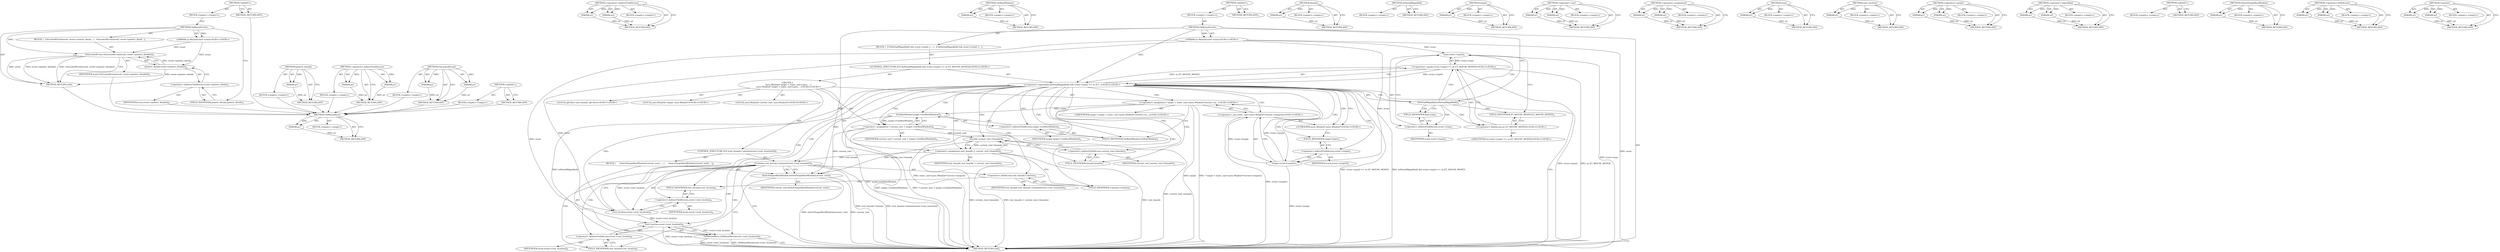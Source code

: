 digraph "&lt;global&gt;" {
vulnerable_146 [label=<(METHOD,OnMouseMove)>];
vulnerable_147 [label=<(PARAM,p1)>];
vulnerable_148 [label=<(BLOCK,&lt;empty&gt;,&lt;empty&gt;)>];
vulnerable_149 [label=<(METHOD_RETURN,ANY)>];
vulnerable_101 [label=<(METHOD,&lt;operator&gt;.indirectFieldAccess)>];
vulnerable_102 [label=<(PARAM,p1)>];
vulnerable_103 [label=<(PARAM,p2)>];
vulnerable_104 [label=<(BLOCK,&lt;empty&gt;,&lt;empty&gt;)>];
vulnerable_105 [label=<(METHOD_RETURN,ANY)>];
vulnerable_125 [label=<(METHOD,GetRootWindow)>];
vulnerable_126 [label=<(PARAM,p1)>];
vulnerable_127 [label=<(BLOCK,&lt;empty&gt;,&lt;empty&gt;)>];
vulnerable_128 [label=<(METHOD_RETURN,ANY)>];
vulnerable_6 [label=<(METHOD,&lt;global&gt;)<SUB>1</SUB>>];
vulnerable_7 [label=<(BLOCK,&lt;empty&gt;,&lt;empty&gt;)<SUB>1</SUB>>];
vulnerable_8 [label=<(METHOD,OnMouseEvent)<SUB>1</SUB>>];
vulnerable_9 [label="<(PARAM,ui::MouseEvent* event)<SUB>1</SUB>>"];
vulnerable_10 [label=<(BLOCK,{
  if (IsPartialMagnified() &amp;&amp; event-&gt;type() =...,{
  if (IsPartialMagnified() &amp;&amp; event-&gt;type() =...)<SUB>1</SUB>>];
vulnerable_11 [label="<(CONTROL_STRUCTURE,IF,if (IsPartialMagnified() &amp;&amp; event-&gt;type() == ui::ET_MOUSE_MOVED))<SUB>2</SUB>>"];
vulnerable_12 [label="<(&lt;operator&gt;.logicalAnd,IsPartialMagnified() &amp;&amp; event-&gt;type() == ui::ET...)<SUB>2</SUB>>"];
vulnerable_13 [label=<(IsPartialMagnified,IsPartialMagnified())<SUB>2</SUB>>];
vulnerable_14 [label="<(&lt;operator&gt;.equals,event-&gt;type() == ui::ET_MOUSE_MOVED)<SUB>2</SUB>>"];
vulnerable_15 [label=<(type,event-&gt;type())<SUB>2</SUB>>];
vulnerable_16 [label=<(&lt;operator&gt;.indirectFieldAccess,event-&gt;type)<SUB>2</SUB>>];
vulnerable_17 [label=<(IDENTIFIER,event,event-&gt;type())<SUB>2</SUB>>];
vulnerable_18 [label=<(FIELD_IDENTIFIER,type,type)<SUB>2</SUB>>];
vulnerable_19 [label="<(&lt;operator&gt;.fieldAccess,ui::ET_MOUSE_MOVED)<SUB>2</SUB>>"];
vulnerable_20 [label="<(IDENTIFIER,ui,event-&gt;type() == ui::ET_MOUSE_MOVED)<SUB>2</SUB>>"];
vulnerable_21 [label=<(FIELD_IDENTIFIER,ET_MOUSE_MOVED,ET_MOUSE_MOVED)<SUB>2</SUB>>];
vulnerable_22 [label="<(BLOCK,{
    aura::Window* target = static_cast&lt;aura::...,{
    aura::Window* target = static_cast&lt;aura::...)<SUB>2</SUB>>"];
vulnerable_23 [label="<(LOCAL,aura.Window* target: aura.Window*)<SUB>3</SUB>>"];
vulnerable_24 [label="<(&lt;operator&gt;.assignment,* target = static_cast&lt;aura::Window*&gt;(event-&gt;ta...)<SUB>3</SUB>>"];
vulnerable_25 [label="<(IDENTIFIER,target,* target = static_cast&lt;aura::Window*&gt;(event-&gt;ta...)<SUB>3</SUB>>"];
vulnerable_26 [label="<(&lt;operator&gt;.cast,static_cast&lt;aura::Window*&gt;(event-&gt;target()))<SUB>3</SUB>>"];
vulnerable_27 [label="<(UNKNOWN,aura::Window*,aura::Window*)<SUB>3</SUB>>"];
vulnerable_28 [label=<(target,event-&gt;target())<SUB>3</SUB>>];
vulnerable_29 [label=<(&lt;operator&gt;.indirectFieldAccess,event-&gt;target)<SUB>3</SUB>>];
vulnerable_30 [label=<(IDENTIFIER,event,event-&gt;target())<SUB>3</SUB>>];
vulnerable_31 [label=<(FIELD_IDENTIFIER,target,target)<SUB>3</SUB>>];
vulnerable_32 [label="<(LOCAL,aura.Window* current_root: aura.Window*)<SUB>4</SUB>>"];
vulnerable_33 [label=<(&lt;operator&gt;.assignment,* current_root = target-&gt;GetRootWindow())<SUB>4</SUB>>];
vulnerable_34 [label=<(IDENTIFIER,current_root,* current_root = target-&gt;GetRootWindow())<SUB>4</SUB>>];
vulnerable_35 [label=<(GetRootWindow,target-&gt;GetRootWindow())<SUB>4</SUB>>];
vulnerable_36 [label=<(&lt;operator&gt;.indirectFieldAccess,target-&gt;GetRootWindow)<SUB>4</SUB>>];
vulnerable_37 [label=<(IDENTIFIER,target,target-&gt;GetRootWindow())<SUB>4</SUB>>];
vulnerable_38 [label=<(FIELD_IDENTIFIER,GetRootWindow,GetRootWindow)<SUB>4</SUB>>];
vulnerable_39 [label="<(LOCAL,gfx.Rect root_bounds: gfx.Rect)<SUB>5</SUB>>"];
vulnerable_40 [label=<(&lt;operator&gt;.assignment,root_bounds = current_root-&gt;bounds())<SUB>5</SUB>>];
vulnerable_41 [label=<(IDENTIFIER,root_bounds,root_bounds = current_root-&gt;bounds())<SUB>5</SUB>>];
vulnerable_42 [label=<(bounds,current_root-&gt;bounds())<SUB>5</SUB>>];
vulnerable_43 [label=<(&lt;operator&gt;.indirectFieldAccess,current_root-&gt;bounds)<SUB>5</SUB>>];
vulnerable_44 [label=<(IDENTIFIER,current_root,current_root-&gt;bounds())<SUB>5</SUB>>];
vulnerable_45 [label=<(FIELD_IDENTIFIER,bounds,bounds)<SUB>5</SUB>>];
vulnerable_46 [label=<(CONTROL_STRUCTURE,IF,if (root_bounds.Contains(event-&gt;root_location())))<SUB>6</SUB>>];
vulnerable_47 [label=<(Contains,root_bounds.Contains(event-&gt;root_location()))<SUB>6</SUB>>];
vulnerable_48 [label=<(&lt;operator&gt;.fieldAccess,root_bounds.Contains)<SUB>6</SUB>>];
vulnerable_49 [label=<(IDENTIFIER,root_bounds,root_bounds.Contains(event-&gt;root_location()))<SUB>6</SUB>>];
vulnerable_50 [label=<(FIELD_IDENTIFIER,Contains,Contains)<SUB>6</SUB>>];
vulnerable_51 [label=<(root_location,event-&gt;root_location())<SUB>6</SUB>>];
vulnerable_52 [label=<(&lt;operator&gt;.indirectFieldAccess,event-&gt;root_location)<SUB>6</SUB>>];
vulnerable_53 [label=<(IDENTIFIER,event,event-&gt;root_location())<SUB>6</SUB>>];
vulnerable_54 [label=<(FIELD_IDENTIFIER,root_location,root_location)<SUB>6</SUB>>];
vulnerable_55 [label=<(BLOCK,{
      SwitchTargetRootWindow(current_root);
 ...,{
      SwitchTargetRootWindow(current_root);
 ...)<SUB>6</SUB>>];
vulnerable_56 [label=<(SwitchTargetRootWindow,SwitchTargetRootWindow(current_root))<SUB>7</SUB>>];
vulnerable_57 [label=<(IDENTIFIER,current_root,SwitchTargetRootWindow(current_root))<SUB>7</SUB>>];
vulnerable_58 [label=<(OnMouseMove,OnMouseMove(event-&gt;root_location()))<SUB>8</SUB>>];
vulnerable_59 [label=<(root_location,event-&gt;root_location())<SUB>8</SUB>>];
vulnerable_60 [label=<(&lt;operator&gt;.indirectFieldAccess,event-&gt;root_location)<SUB>8</SUB>>];
vulnerable_61 [label=<(IDENTIFIER,event,event-&gt;root_location())<SUB>8</SUB>>];
vulnerable_62 [label=<(FIELD_IDENTIFIER,root_location,root_location)<SUB>8</SUB>>];
vulnerable_63 [label=<(METHOD_RETURN,void)<SUB>1</SUB>>];
vulnerable_65 [label=<(METHOD_RETURN,ANY)<SUB>1</SUB>>];
vulnerable_129 [label=<(METHOD,bounds)>];
vulnerable_130 [label=<(PARAM,p1)>];
vulnerable_131 [label=<(BLOCK,&lt;empty&gt;,&lt;empty&gt;)>];
vulnerable_132 [label=<(METHOD_RETURN,ANY)>];
vulnerable_89 [label=<(METHOD,IsPartialMagnified)>];
vulnerable_90 [label=<(BLOCK,&lt;empty&gt;,&lt;empty&gt;)>];
vulnerable_91 [label=<(METHOD_RETURN,ANY)>];
vulnerable_121 [label=<(METHOD,target)>];
vulnerable_122 [label=<(PARAM,p1)>];
vulnerable_123 [label=<(BLOCK,&lt;empty&gt;,&lt;empty&gt;)>];
vulnerable_124 [label=<(METHOD_RETURN,ANY)>];
vulnerable_116 [label=<(METHOD,&lt;operator&gt;.cast)>];
vulnerable_117 [label=<(PARAM,p1)>];
vulnerable_118 [label=<(PARAM,p2)>];
vulnerable_119 [label=<(BLOCK,&lt;empty&gt;,&lt;empty&gt;)>];
vulnerable_120 [label=<(METHOD_RETURN,ANY)>];
vulnerable_111 [label=<(METHOD,&lt;operator&gt;.assignment)>];
vulnerable_112 [label=<(PARAM,p1)>];
vulnerable_113 [label=<(PARAM,p2)>];
vulnerable_114 [label=<(BLOCK,&lt;empty&gt;,&lt;empty&gt;)>];
vulnerable_115 [label=<(METHOD_RETURN,ANY)>];
vulnerable_97 [label=<(METHOD,type)>];
vulnerable_98 [label=<(PARAM,p1)>];
vulnerable_99 [label=<(BLOCK,&lt;empty&gt;,&lt;empty&gt;)>];
vulnerable_100 [label=<(METHOD_RETURN,ANY)>];
vulnerable_138 [label=<(METHOD,root_location)>];
vulnerable_139 [label=<(PARAM,p1)>];
vulnerable_140 [label=<(BLOCK,&lt;empty&gt;,&lt;empty&gt;)>];
vulnerable_141 [label=<(METHOD_RETURN,ANY)>];
vulnerable_92 [label=<(METHOD,&lt;operator&gt;.equals)>];
vulnerable_93 [label=<(PARAM,p1)>];
vulnerable_94 [label=<(PARAM,p2)>];
vulnerable_95 [label=<(BLOCK,&lt;empty&gt;,&lt;empty&gt;)>];
vulnerable_96 [label=<(METHOD_RETURN,ANY)>];
vulnerable_84 [label=<(METHOD,&lt;operator&gt;.logicalAnd)>];
vulnerable_85 [label=<(PARAM,p1)>];
vulnerable_86 [label=<(PARAM,p2)>];
vulnerable_87 [label=<(BLOCK,&lt;empty&gt;,&lt;empty&gt;)>];
vulnerable_88 [label=<(METHOD_RETURN,ANY)>];
vulnerable_78 [label=<(METHOD,&lt;global&gt;)<SUB>1</SUB>>];
vulnerable_79 [label=<(BLOCK,&lt;empty&gt;,&lt;empty&gt;)>];
vulnerable_80 [label=<(METHOD_RETURN,ANY)>];
vulnerable_142 [label=<(METHOD,SwitchTargetRootWindow)>];
vulnerable_143 [label=<(PARAM,p1)>];
vulnerable_144 [label=<(BLOCK,&lt;empty&gt;,&lt;empty&gt;)>];
vulnerable_145 [label=<(METHOD_RETURN,ANY)>];
vulnerable_106 [label=<(METHOD,&lt;operator&gt;.fieldAccess)>];
vulnerable_107 [label=<(PARAM,p1)>];
vulnerable_108 [label=<(PARAM,p2)>];
vulnerable_109 [label=<(BLOCK,&lt;empty&gt;,&lt;empty&gt;)>];
vulnerable_110 [label=<(METHOD_RETURN,ANY)>];
vulnerable_133 [label=<(METHOD,Contains)>];
vulnerable_134 [label=<(PARAM,p1)>];
vulnerable_135 [label=<(PARAM,p2)>];
vulnerable_136 [label=<(BLOCK,&lt;empty&gt;,&lt;empty&gt;)>];
vulnerable_137 [label=<(METHOD_RETURN,ANY)>];
fixed_6 [label=<(METHOD,&lt;global&gt;)<SUB>1</SUB>>];
fixed_7 [label=<(BLOCK,&lt;empty&gt;,&lt;empty&gt;)<SUB>1</SUB>>];
fixed_8 [label=<(METHOD,OnMouseEvent)<SUB>1</SUB>>];
fixed_9 [label="<(PARAM,ui::MouseEvent* event)<SUB>1</SUB>>"];
fixed_10 [label=<(BLOCK,{
  OnLocatedEvent(event, event-&gt;pointer_detail...,{
  OnLocatedEvent(event, event-&gt;pointer_detail...)<SUB>1</SUB>>];
fixed_11 [label=<(OnLocatedEvent,OnLocatedEvent(event, event-&gt;pointer_details()))<SUB>2</SUB>>];
fixed_12 [label=<(IDENTIFIER,event,OnLocatedEvent(event, event-&gt;pointer_details()))<SUB>2</SUB>>];
fixed_13 [label=<(pointer_details,event-&gt;pointer_details())<SUB>2</SUB>>];
fixed_14 [label=<(&lt;operator&gt;.indirectFieldAccess,event-&gt;pointer_details)<SUB>2</SUB>>];
fixed_15 [label=<(IDENTIFIER,event,event-&gt;pointer_details())<SUB>2</SUB>>];
fixed_16 [label=<(FIELD_IDENTIFIER,pointer_details,pointer_details)<SUB>2</SUB>>];
fixed_17 [label=<(METHOD_RETURN,void)<SUB>1</SUB>>];
fixed_19 [label=<(METHOD_RETURN,ANY)<SUB>1</SUB>>];
fixed_39 [label=<(METHOD,pointer_details)>];
fixed_40 [label=<(PARAM,p1)>];
fixed_41 [label=<(BLOCK,&lt;empty&gt;,&lt;empty&gt;)>];
fixed_42 [label=<(METHOD_RETURN,ANY)>];
fixed_43 [label=<(METHOD,&lt;operator&gt;.indirectFieldAccess)>];
fixed_44 [label=<(PARAM,p1)>];
fixed_45 [label=<(PARAM,p2)>];
fixed_46 [label=<(BLOCK,&lt;empty&gt;,&lt;empty&gt;)>];
fixed_47 [label=<(METHOD_RETURN,ANY)>];
fixed_34 [label=<(METHOD,OnLocatedEvent)>];
fixed_35 [label=<(PARAM,p1)>];
fixed_36 [label=<(PARAM,p2)>];
fixed_37 [label=<(BLOCK,&lt;empty&gt;,&lt;empty&gt;)>];
fixed_38 [label=<(METHOD_RETURN,ANY)>];
fixed_28 [label=<(METHOD,&lt;global&gt;)<SUB>1</SUB>>];
fixed_29 [label=<(BLOCK,&lt;empty&gt;,&lt;empty&gt;)>];
fixed_30 [label=<(METHOD_RETURN,ANY)>];
vulnerable_146 -> vulnerable_147  [key=0, label="AST: "];
vulnerable_146 -> vulnerable_147  [key=1, label="DDG: "];
vulnerable_146 -> vulnerable_148  [key=0, label="AST: "];
vulnerable_146 -> vulnerable_149  [key=0, label="AST: "];
vulnerable_146 -> vulnerable_149  [key=1, label="CFG: "];
vulnerable_147 -> vulnerable_149  [key=0, label="DDG: p1"];
vulnerable_101 -> vulnerable_102  [key=0, label="AST: "];
vulnerable_101 -> vulnerable_102  [key=1, label="DDG: "];
vulnerable_101 -> vulnerable_104  [key=0, label="AST: "];
vulnerable_101 -> vulnerable_103  [key=0, label="AST: "];
vulnerable_101 -> vulnerable_103  [key=1, label="DDG: "];
vulnerable_101 -> vulnerable_105  [key=0, label="AST: "];
vulnerable_101 -> vulnerable_105  [key=1, label="CFG: "];
vulnerable_102 -> vulnerable_105  [key=0, label="DDG: p1"];
vulnerable_103 -> vulnerable_105  [key=0, label="DDG: p2"];
vulnerable_125 -> vulnerable_126  [key=0, label="AST: "];
vulnerable_125 -> vulnerable_126  [key=1, label="DDG: "];
vulnerable_125 -> vulnerable_127  [key=0, label="AST: "];
vulnerable_125 -> vulnerable_128  [key=0, label="AST: "];
vulnerable_125 -> vulnerable_128  [key=1, label="CFG: "];
vulnerable_126 -> vulnerable_128  [key=0, label="DDG: p1"];
vulnerable_6 -> vulnerable_7  [key=0, label="AST: "];
vulnerable_6 -> vulnerable_65  [key=0, label="AST: "];
vulnerable_6 -> vulnerable_65  [key=1, label="CFG: "];
vulnerable_7 -> vulnerable_8  [key=0, label="AST: "];
vulnerable_8 -> vulnerable_9  [key=0, label="AST: "];
vulnerable_8 -> vulnerable_9  [key=1, label="DDG: "];
vulnerable_8 -> vulnerable_10  [key=0, label="AST: "];
vulnerable_8 -> vulnerable_63  [key=0, label="AST: "];
vulnerable_8 -> vulnerable_13  [key=0, label="CFG: "];
vulnerable_8 -> vulnerable_12  [key=0, label="DDG: "];
vulnerable_8 -> vulnerable_56  [key=0, label="DDG: "];
vulnerable_9 -> vulnerable_63  [key=0, label="DDG: event"];
vulnerable_9 -> vulnerable_15  [key=0, label="DDG: event"];
vulnerable_9 -> vulnerable_28  [key=0, label="DDG: event"];
vulnerable_9 -> vulnerable_51  [key=0, label="DDG: event"];
vulnerable_9 -> vulnerable_59  [key=0, label="DDG: event"];
vulnerable_10 -> vulnerable_11  [key=0, label="AST: "];
vulnerable_11 -> vulnerable_12  [key=0, label="AST: "];
vulnerable_11 -> vulnerable_22  [key=0, label="AST: "];
vulnerable_12 -> vulnerable_13  [key=0, label="AST: "];
vulnerable_12 -> vulnerable_14  [key=0, label="AST: "];
vulnerable_12 -> vulnerable_63  [key=0, label="CFG: "];
vulnerable_12 -> vulnerable_63  [key=1, label="DDG: IsPartialMagnified()"];
vulnerable_12 -> vulnerable_63  [key=2, label="DDG: event-&gt;type() == ui::ET_MOUSE_MOVED"];
vulnerable_12 -> vulnerable_63  [key=3, label="DDG: IsPartialMagnified() &amp;&amp; event-&gt;type() == ui::ET_MOUSE_MOVED"];
vulnerable_12 -> vulnerable_27  [key=0, label="CFG: "];
vulnerable_12 -> vulnerable_27  [key=1, label="CDG: "];
vulnerable_12 -> vulnerable_24  [key=0, label="CDG: "];
vulnerable_12 -> vulnerable_47  [key=0, label="CDG: "];
vulnerable_12 -> vulnerable_48  [key=0, label="CDG: "];
vulnerable_12 -> vulnerable_33  [key=0, label="CDG: "];
vulnerable_12 -> vulnerable_26  [key=0, label="CDG: "];
vulnerable_12 -> vulnerable_42  [key=0, label="CDG: "];
vulnerable_12 -> vulnerable_51  [key=0, label="CDG: "];
vulnerable_12 -> vulnerable_28  [key=0, label="CDG: "];
vulnerable_12 -> vulnerable_36  [key=0, label="CDG: "];
vulnerable_12 -> vulnerable_52  [key=0, label="CDG: "];
vulnerable_12 -> vulnerable_38  [key=0, label="CDG: "];
vulnerable_12 -> vulnerable_45  [key=0, label="CDG: "];
vulnerable_12 -> vulnerable_40  [key=0, label="CDG: "];
vulnerable_12 -> vulnerable_29  [key=0, label="CDG: "];
vulnerable_12 -> vulnerable_50  [key=0, label="CDG: "];
vulnerable_12 -> vulnerable_35  [key=0, label="CDG: "];
vulnerable_12 -> vulnerable_54  [key=0, label="CDG: "];
vulnerable_12 -> vulnerable_31  [key=0, label="CDG: "];
vulnerable_12 -> vulnerable_43  [key=0, label="CDG: "];
vulnerable_13 -> vulnerable_12  [key=0, label="CFG: "];
vulnerable_13 -> vulnerable_18  [key=0, label="CFG: "];
vulnerable_13 -> vulnerable_18  [key=1, label="CDG: "];
vulnerable_13 -> vulnerable_16  [key=0, label="CDG: "];
vulnerable_13 -> vulnerable_15  [key=0, label="CDG: "];
vulnerable_13 -> vulnerable_21  [key=0, label="CDG: "];
vulnerable_13 -> vulnerable_14  [key=0, label="CDG: "];
vulnerable_13 -> vulnerable_19  [key=0, label="CDG: "];
vulnerable_14 -> vulnerable_15  [key=0, label="AST: "];
vulnerable_14 -> vulnerable_19  [key=0, label="AST: "];
vulnerable_14 -> vulnerable_12  [key=0, label="CFG: "];
vulnerable_14 -> vulnerable_12  [key=1, label="DDG: event-&gt;type()"];
vulnerable_14 -> vulnerable_12  [key=2, label="DDG: ui::ET_MOUSE_MOVED"];
vulnerable_14 -> vulnerable_63  [key=0, label="DDG: event-&gt;type()"];
vulnerable_14 -> vulnerable_63  [key=1, label="DDG: ui::ET_MOUSE_MOVED"];
vulnerable_15 -> vulnerable_16  [key=0, label="AST: "];
vulnerable_15 -> vulnerable_21  [key=0, label="CFG: "];
vulnerable_15 -> vulnerable_63  [key=0, label="DDG: event-&gt;type"];
vulnerable_15 -> vulnerable_14  [key=0, label="DDG: event-&gt;type"];
vulnerable_16 -> vulnerable_17  [key=0, label="AST: "];
vulnerable_16 -> vulnerable_18  [key=0, label="AST: "];
vulnerable_16 -> vulnerable_15  [key=0, label="CFG: "];
vulnerable_18 -> vulnerable_16  [key=0, label="CFG: "];
vulnerable_19 -> vulnerable_20  [key=0, label="AST: "];
vulnerable_19 -> vulnerable_21  [key=0, label="AST: "];
vulnerable_19 -> vulnerable_14  [key=0, label="CFG: "];
vulnerable_21 -> vulnerable_19  [key=0, label="CFG: "];
vulnerable_22 -> vulnerable_23  [key=0, label="AST: "];
vulnerable_22 -> vulnerable_24  [key=0, label="AST: "];
vulnerable_22 -> vulnerable_32  [key=0, label="AST: "];
vulnerable_22 -> vulnerable_33  [key=0, label="AST: "];
vulnerable_22 -> vulnerable_39  [key=0, label="AST: "];
vulnerable_22 -> vulnerable_40  [key=0, label="AST: "];
vulnerable_22 -> vulnerable_46  [key=0, label="AST: "];
vulnerable_24 -> vulnerable_25  [key=0, label="AST: "];
vulnerable_24 -> vulnerable_26  [key=0, label="AST: "];
vulnerable_24 -> vulnerable_38  [key=0, label="CFG: "];
vulnerable_24 -> vulnerable_63  [key=0, label="DDG: target"];
vulnerable_24 -> vulnerable_63  [key=1, label="DDG: static_cast&lt;aura::Window*&gt;(event-&gt;target())"];
vulnerable_24 -> vulnerable_63  [key=2, label="DDG: * target = static_cast&lt;aura::Window*&gt;(event-&gt;target())"];
vulnerable_24 -> vulnerable_35  [key=0, label="DDG: target"];
vulnerable_26 -> vulnerable_27  [key=0, label="AST: "];
vulnerable_26 -> vulnerable_28  [key=0, label="AST: "];
vulnerable_26 -> vulnerable_24  [key=0, label="CFG: "];
vulnerable_26 -> vulnerable_63  [key=0, label="DDG: event-&gt;target()"];
vulnerable_27 -> vulnerable_31  [key=0, label="CFG: "];
vulnerable_28 -> vulnerable_29  [key=0, label="AST: "];
vulnerable_28 -> vulnerable_26  [key=0, label="CFG: "];
vulnerable_28 -> vulnerable_26  [key=1, label="DDG: event-&gt;target"];
vulnerable_28 -> vulnerable_63  [key=0, label="DDG: event-&gt;target"];
vulnerable_28 -> vulnerable_24  [key=0, label="DDG: event-&gt;target"];
vulnerable_29 -> vulnerable_30  [key=0, label="AST: "];
vulnerable_29 -> vulnerable_31  [key=0, label="AST: "];
vulnerable_29 -> vulnerable_28  [key=0, label="CFG: "];
vulnerable_31 -> vulnerable_29  [key=0, label="CFG: "];
vulnerable_33 -> vulnerable_34  [key=0, label="AST: "];
vulnerable_33 -> vulnerable_35  [key=0, label="AST: "];
vulnerable_33 -> vulnerable_45  [key=0, label="CFG: "];
vulnerable_33 -> vulnerable_63  [key=0, label="DDG: target-&gt;GetRootWindow()"];
vulnerable_33 -> vulnerable_63  [key=1, label="DDG: * current_root = target-&gt;GetRootWindow()"];
vulnerable_33 -> vulnerable_42  [key=0, label="DDG: current_root"];
vulnerable_33 -> vulnerable_56  [key=0, label="DDG: current_root"];
vulnerable_35 -> vulnerable_36  [key=0, label="AST: "];
vulnerable_35 -> vulnerable_33  [key=0, label="CFG: "];
vulnerable_35 -> vulnerable_33  [key=1, label="DDG: target-&gt;GetRootWindow"];
vulnerable_35 -> vulnerable_63  [key=0, label="DDG: target-&gt;GetRootWindow"];
vulnerable_36 -> vulnerable_37  [key=0, label="AST: "];
vulnerable_36 -> vulnerable_38  [key=0, label="AST: "];
vulnerable_36 -> vulnerable_35  [key=0, label="CFG: "];
vulnerable_38 -> vulnerable_36  [key=0, label="CFG: "];
vulnerable_40 -> vulnerable_41  [key=0, label="AST: "];
vulnerable_40 -> vulnerable_42  [key=0, label="AST: "];
vulnerable_40 -> vulnerable_50  [key=0, label="CFG: "];
vulnerable_40 -> vulnerable_63  [key=0, label="DDG: root_bounds"];
vulnerable_40 -> vulnerable_63  [key=1, label="DDG: current_root-&gt;bounds()"];
vulnerable_40 -> vulnerable_63  [key=2, label="DDG: root_bounds = current_root-&gt;bounds()"];
vulnerable_40 -> vulnerable_47  [key=0, label="DDG: root_bounds"];
vulnerable_42 -> vulnerable_43  [key=0, label="AST: "];
vulnerable_42 -> vulnerable_40  [key=0, label="CFG: "];
vulnerable_42 -> vulnerable_40  [key=1, label="DDG: current_root-&gt;bounds"];
vulnerable_42 -> vulnerable_63  [key=0, label="DDG: current_root-&gt;bounds"];
vulnerable_42 -> vulnerable_56  [key=0, label="DDG: current_root-&gt;bounds"];
vulnerable_43 -> vulnerable_44  [key=0, label="AST: "];
vulnerable_43 -> vulnerable_45  [key=0, label="AST: "];
vulnerable_43 -> vulnerable_42  [key=0, label="CFG: "];
vulnerable_45 -> vulnerable_43  [key=0, label="CFG: "];
vulnerable_46 -> vulnerable_47  [key=0, label="AST: "];
vulnerable_46 -> vulnerable_55  [key=0, label="AST: "];
vulnerable_47 -> vulnerable_48  [key=0, label="AST: "];
vulnerable_47 -> vulnerable_51  [key=0, label="AST: "];
vulnerable_47 -> vulnerable_63  [key=0, label="CFG: "];
vulnerable_47 -> vulnerable_63  [key=1, label="DDG: root_bounds.Contains"];
vulnerable_47 -> vulnerable_63  [key=2, label="DDG: root_bounds.Contains(event-&gt;root_location())"];
vulnerable_47 -> vulnerable_56  [key=0, label="CFG: "];
vulnerable_47 -> vulnerable_56  [key=1, label="CDG: "];
vulnerable_47 -> vulnerable_58  [key=0, label="CDG: "];
vulnerable_47 -> vulnerable_60  [key=0, label="CDG: "];
vulnerable_47 -> vulnerable_59  [key=0, label="CDG: "];
vulnerable_47 -> vulnerable_62  [key=0, label="CDG: "];
vulnerable_48 -> vulnerable_49  [key=0, label="AST: "];
vulnerable_48 -> vulnerable_50  [key=0, label="AST: "];
vulnerable_48 -> vulnerable_54  [key=0, label="CFG: "];
vulnerable_50 -> vulnerable_48  [key=0, label="CFG: "];
vulnerable_51 -> vulnerable_52  [key=0, label="AST: "];
vulnerable_51 -> vulnerable_47  [key=0, label="CFG: "];
vulnerable_51 -> vulnerable_47  [key=1, label="DDG: event-&gt;root_location"];
vulnerable_51 -> vulnerable_59  [key=0, label="DDG: event-&gt;root_location"];
vulnerable_52 -> vulnerable_53  [key=0, label="AST: "];
vulnerable_52 -> vulnerable_54  [key=0, label="AST: "];
vulnerable_52 -> vulnerable_51  [key=0, label="CFG: "];
vulnerable_54 -> vulnerable_52  [key=0, label="CFG: "];
vulnerable_55 -> vulnerable_56  [key=0, label="AST: "];
vulnerable_55 -> vulnerable_58  [key=0, label="AST: "];
vulnerable_56 -> vulnerable_57  [key=0, label="AST: "];
vulnerable_56 -> vulnerable_62  [key=0, label="CFG: "];
vulnerable_56 -> vulnerable_63  [key=0, label="DDG: current_root"];
vulnerable_56 -> vulnerable_63  [key=1, label="DDG: SwitchTargetRootWindow(current_root)"];
vulnerable_58 -> vulnerable_59  [key=0, label="AST: "];
vulnerable_58 -> vulnerable_63  [key=0, label="CFG: "];
vulnerable_58 -> vulnerable_63  [key=1, label="DDG: event-&gt;root_location()"];
vulnerable_58 -> vulnerable_63  [key=2, label="DDG: OnMouseMove(event-&gt;root_location())"];
vulnerable_59 -> vulnerable_60  [key=0, label="AST: "];
vulnerable_59 -> vulnerable_58  [key=0, label="CFG: "];
vulnerable_59 -> vulnerable_58  [key=1, label="DDG: event-&gt;root_location"];
vulnerable_59 -> vulnerable_63  [key=0, label="DDG: event-&gt;root_location"];
vulnerable_60 -> vulnerable_61  [key=0, label="AST: "];
vulnerable_60 -> vulnerable_62  [key=0, label="AST: "];
vulnerable_60 -> vulnerable_59  [key=0, label="CFG: "];
vulnerable_62 -> vulnerable_60  [key=0, label="CFG: "];
vulnerable_129 -> vulnerable_130  [key=0, label="AST: "];
vulnerable_129 -> vulnerable_130  [key=1, label="DDG: "];
vulnerable_129 -> vulnerable_131  [key=0, label="AST: "];
vulnerable_129 -> vulnerable_132  [key=0, label="AST: "];
vulnerable_129 -> vulnerable_132  [key=1, label="CFG: "];
vulnerable_130 -> vulnerable_132  [key=0, label="DDG: p1"];
vulnerable_89 -> vulnerable_90  [key=0, label="AST: "];
vulnerable_89 -> vulnerable_91  [key=0, label="AST: "];
vulnerable_89 -> vulnerable_91  [key=1, label="CFG: "];
vulnerable_121 -> vulnerable_122  [key=0, label="AST: "];
vulnerable_121 -> vulnerable_122  [key=1, label="DDG: "];
vulnerable_121 -> vulnerable_123  [key=0, label="AST: "];
vulnerable_121 -> vulnerable_124  [key=0, label="AST: "];
vulnerable_121 -> vulnerable_124  [key=1, label="CFG: "];
vulnerable_122 -> vulnerable_124  [key=0, label="DDG: p1"];
vulnerable_116 -> vulnerable_117  [key=0, label="AST: "];
vulnerable_116 -> vulnerable_117  [key=1, label="DDG: "];
vulnerable_116 -> vulnerable_119  [key=0, label="AST: "];
vulnerable_116 -> vulnerable_118  [key=0, label="AST: "];
vulnerable_116 -> vulnerable_118  [key=1, label="DDG: "];
vulnerable_116 -> vulnerable_120  [key=0, label="AST: "];
vulnerable_116 -> vulnerable_120  [key=1, label="CFG: "];
vulnerable_117 -> vulnerable_120  [key=0, label="DDG: p1"];
vulnerable_118 -> vulnerable_120  [key=0, label="DDG: p2"];
vulnerable_111 -> vulnerable_112  [key=0, label="AST: "];
vulnerable_111 -> vulnerable_112  [key=1, label="DDG: "];
vulnerable_111 -> vulnerable_114  [key=0, label="AST: "];
vulnerable_111 -> vulnerable_113  [key=0, label="AST: "];
vulnerable_111 -> vulnerable_113  [key=1, label="DDG: "];
vulnerable_111 -> vulnerable_115  [key=0, label="AST: "];
vulnerable_111 -> vulnerable_115  [key=1, label="CFG: "];
vulnerable_112 -> vulnerable_115  [key=0, label="DDG: p1"];
vulnerable_113 -> vulnerable_115  [key=0, label="DDG: p2"];
vulnerable_97 -> vulnerable_98  [key=0, label="AST: "];
vulnerable_97 -> vulnerable_98  [key=1, label="DDG: "];
vulnerable_97 -> vulnerable_99  [key=0, label="AST: "];
vulnerable_97 -> vulnerable_100  [key=0, label="AST: "];
vulnerable_97 -> vulnerable_100  [key=1, label="CFG: "];
vulnerable_98 -> vulnerable_100  [key=0, label="DDG: p1"];
vulnerable_138 -> vulnerable_139  [key=0, label="AST: "];
vulnerable_138 -> vulnerable_139  [key=1, label="DDG: "];
vulnerable_138 -> vulnerable_140  [key=0, label="AST: "];
vulnerable_138 -> vulnerable_141  [key=0, label="AST: "];
vulnerable_138 -> vulnerable_141  [key=1, label="CFG: "];
vulnerable_139 -> vulnerable_141  [key=0, label="DDG: p1"];
vulnerable_92 -> vulnerable_93  [key=0, label="AST: "];
vulnerable_92 -> vulnerable_93  [key=1, label="DDG: "];
vulnerable_92 -> vulnerable_95  [key=0, label="AST: "];
vulnerable_92 -> vulnerable_94  [key=0, label="AST: "];
vulnerable_92 -> vulnerable_94  [key=1, label="DDG: "];
vulnerable_92 -> vulnerable_96  [key=0, label="AST: "];
vulnerable_92 -> vulnerable_96  [key=1, label="CFG: "];
vulnerable_93 -> vulnerable_96  [key=0, label="DDG: p1"];
vulnerable_94 -> vulnerable_96  [key=0, label="DDG: p2"];
vulnerable_84 -> vulnerable_85  [key=0, label="AST: "];
vulnerable_84 -> vulnerable_85  [key=1, label="DDG: "];
vulnerable_84 -> vulnerable_87  [key=0, label="AST: "];
vulnerable_84 -> vulnerable_86  [key=0, label="AST: "];
vulnerable_84 -> vulnerable_86  [key=1, label="DDG: "];
vulnerable_84 -> vulnerable_88  [key=0, label="AST: "];
vulnerable_84 -> vulnerable_88  [key=1, label="CFG: "];
vulnerable_85 -> vulnerable_88  [key=0, label="DDG: p1"];
vulnerable_86 -> vulnerable_88  [key=0, label="DDG: p2"];
vulnerable_78 -> vulnerable_79  [key=0, label="AST: "];
vulnerable_78 -> vulnerable_80  [key=0, label="AST: "];
vulnerable_78 -> vulnerable_80  [key=1, label="CFG: "];
vulnerable_142 -> vulnerable_143  [key=0, label="AST: "];
vulnerable_142 -> vulnerable_143  [key=1, label="DDG: "];
vulnerable_142 -> vulnerable_144  [key=0, label="AST: "];
vulnerable_142 -> vulnerable_145  [key=0, label="AST: "];
vulnerable_142 -> vulnerable_145  [key=1, label="CFG: "];
vulnerable_143 -> vulnerable_145  [key=0, label="DDG: p1"];
vulnerable_106 -> vulnerable_107  [key=0, label="AST: "];
vulnerable_106 -> vulnerable_107  [key=1, label="DDG: "];
vulnerable_106 -> vulnerable_109  [key=0, label="AST: "];
vulnerable_106 -> vulnerable_108  [key=0, label="AST: "];
vulnerable_106 -> vulnerable_108  [key=1, label="DDG: "];
vulnerable_106 -> vulnerable_110  [key=0, label="AST: "];
vulnerable_106 -> vulnerable_110  [key=1, label="CFG: "];
vulnerable_107 -> vulnerable_110  [key=0, label="DDG: p1"];
vulnerable_108 -> vulnerable_110  [key=0, label="DDG: p2"];
vulnerable_133 -> vulnerable_134  [key=0, label="AST: "];
vulnerable_133 -> vulnerable_134  [key=1, label="DDG: "];
vulnerable_133 -> vulnerable_136  [key=0, label="AST: "];
vulnerable_133 -> vulnerable_135  [key=0, label="AST: "];
vulnerable_133 -> vulnerable_135  [key=1, label="DDG: "];
vulnerable_133 -> vulnerable_137  [key=0, label="AST: "];
vulnerable_133 -> vulnerable_137  [key=1, label="CFG: "];
vulnerable_134 -> vulnerable_137  [key=0, label="DDG: p1"];
vulnerable_135 -> vulnerable_137  [key=0, label="DDG: p2"];
fixed_6 -> fixed_7  [key=0, label="AST: "];
fixed_6 -> fixed_19  [key=0, label="AST: "];
fixed_6 -> fixed_19  [key=1, label="CFG: "];
fixed_7 -> fixed_8  [key=0, label="AST: "];
fixed_8 -> fixed_9  [key=0, label="AST: "];
fixed_8 -> fixed_9  [key=1, label="DDG: "];
fixed_8 -> fixed_10  [key=0, label="AST: "];
fixed_8 -> fixed_17  [key=0, label="AST: "];
fixed_8 -> fixed_16  [key=0, label="CFG: "];
fixed_8 -> fixed_11  [key=0, label="DDG: "];
fixed_9 -> fixed_11  [key=0, label="DDG: event"];
fixed_9 -> fixed_13  [key=0, label="DDG: event"];
fixed_10 -> fixed_11  [key=0, label="AST: "];
fixed_11 -> fixed_12  [key=0, label="AST: "];
fixed_11 -> fixed_13  [key=0, label="AST: "];
fixed_11 -> fixed_17  [key=0, label="CFG: "];
fixed_11 -> fixed_17  [key=1, label="DDG: event"];
fixed_11 -> fixed_17  [key=2, label="DDG: event-&gt;pointer_details()"];
fixed_11 -> fixed_17  [key=3, label="DDG: OnLocatedEvent(event, event-&gt;pointer_details())"];
fixed_12 -> vulnerable_146  [key=0];
fixed_13 -> fixed_14  [key=0, label="AST: "];
fixed_13 -> fixed_11  [key=0, label="CFG: "];
fixed_13 -> fixed_11  [key=1, label="DDG: event-&gt;pointer_details"];
fixed_13 -> fixed_17  [key=0, label="DDG: event-&gt;pointer_details"];
fixed_14 -> fixed_15  [key=0, label="AST: "];
fixed_14 -> fixed_16  [key=0, label="AST: "];
fixed_14 -> fixed_13  [key=0, label="CFG: "];
fixed_15 -> vulnerable_146  [key=0];
fixed_16 -> fixed_14  [key=0, label="CFG: "];
fixed_17 -> vulnerable_146  [key=0];
fixed_19 -> vulnerable_146  [key=0];
fixed_39 -> fixed_40  [key=0, label="AST: "];
fixed_39 -> fixed_40  [key=1, label="DDG: "];
fixed_39 -> fixed_41  [key=0, label="AST: "];
fixed_39 -> fixed_42  [key=0, label="AST: "];
fixed_39 -> fixed_42  [key=1, label="CFG: "];
fixed_40 -> fixed_42  [key=0, label="DDG: p1"];
fixed_41 -> vulnerable_146  [key=0];
fixed_42 -> vulnerable_146  [key=0];
fixed_43 -> fixed_44  [key=0, label="AST: "];
fixed_43 -> fixed_44  [key=1, label="DDG: "];
fixed_43 -> fixed_46  [key=0, label="AST: "];
fixed_43 -> fixed_45  [key=0, label="AST: "];
fixed_43 -> fixed_45  [key=1, label="DDG: "];
fixed_43 -> fixed_47  [key=0, label="AST: "];
fixed_43 -> fixed_47  [key=1, label="CFG: "];
fixed_44 -> fixed_47  [key=0, label="DDG: p1"];
fixed_45 -> fixed_47  [key=0, label="DDG: p2"];
fixed_46 -> vulnerable_146  [key=0];
fixed_47 -> vulnerable_146  [key=0];
fixed_34 -> fixed_35  [key=0, label="AST: "];
fixed_34 -> fixed_35  [key=1, label="DDG: "];
fixed_34 -> fixed_37  [key=0, label="AST: "];
fixed_34 -> fixed_36  [key=0, label="AST: "];
fixed_34 -> fixed_36  [key=1, label="DDG: "];
fixed_34 -> fixed_38  [key=0, label="AST: "];
fixed_34 -> fixed_38  [key=1, label="CFG: "];
fixed_35 -> fixed_38  [key=0, label="DDG: p1"];
fixed_36 -> fixed_38  [key=0, label="DDG: p2"];
fixed_37 -> vulnerable_146  [key=0];
fixed_38 -> vulnerable_146  [key=0];
fixed_28 -> fixed_29  [key=0, label="AST: "];
fixed_28 -> fixed_30  [key=0, label="AST: "];
fixed_28 -> fixed_30  [key=1, label="CFG: "];
fixed_29 -> vulnerable_146  [key=0];
fixed_30 -> vulnerable_146  [key=0];
}
